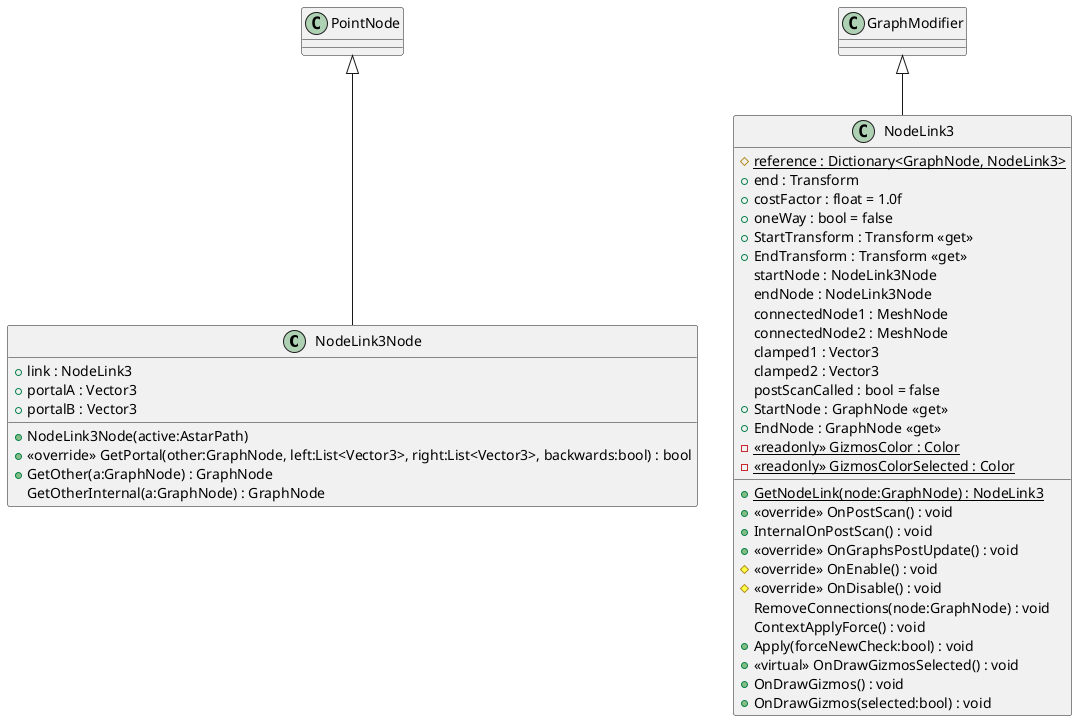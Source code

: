 @startuml
class NodeLink3Node {
    + link : NodeLink3
    + portalA : Vector3
    + portalB : Vector3
    + NodeLink3Node(active:AstarPath)
    + <<override>> GetPortal(other:GraphNode, left:List<Vector3>, right:List<Vector3>, backwards:bool) : bool
    + GetOther(a:GraphNode) : GraphNode
    GetOtherInternal(a:GraphNode) : GraphNode
}
class NodeLink3 {
    # {static} reference : Dictionary<GraphNode, NodeLink3>
    + {static} GetNodeLink(node:GraphNode) : NodeLink3
    + end : Transform
    + costFactor : float = 1.0f
    + oneWay : bool = false
    + StartTransform : Transform <<get>>
    + EndTransform : Transform <<get>>
    startNode : NodeLink3Node
    endNode : NodeLink3Node
    connectedNode1 : MeshNode
    connectedNode2 : MeshNode
    clamped1 : Vector3
    clamped2 : Vector3
    postScanCalled : bool = false
    + StartNode : GraphNode <<get>>
    + EndNode : GraphNode <<get>>
    + <<override>> OnPostScan() : void
    + InternalOnPostScan() : void
    + <<override>> OnGraphsPostUpdate() : void
    # <<override>> OnEnable() : void
    # <<override>> OnDisable() : void
    RemoveConnections(node:GraphNode) : void
    ContextApplyForce() : void
    + Apply(forceNewCheck:bool) : void
    - <<readonly>> {static} GizmosColor : Color
    - <<readonly>> {static} GizmosColorSelected : Color
    + <<virtual>> OnDrawGizmosSelected() : void
    + OnDrawGizmos() : void
    + OnDrawGizmos(selected:bool) : void
}
PointNode <|-- NodeLink3Node
GraphModifier <|-- NodeLink3
@enduml
